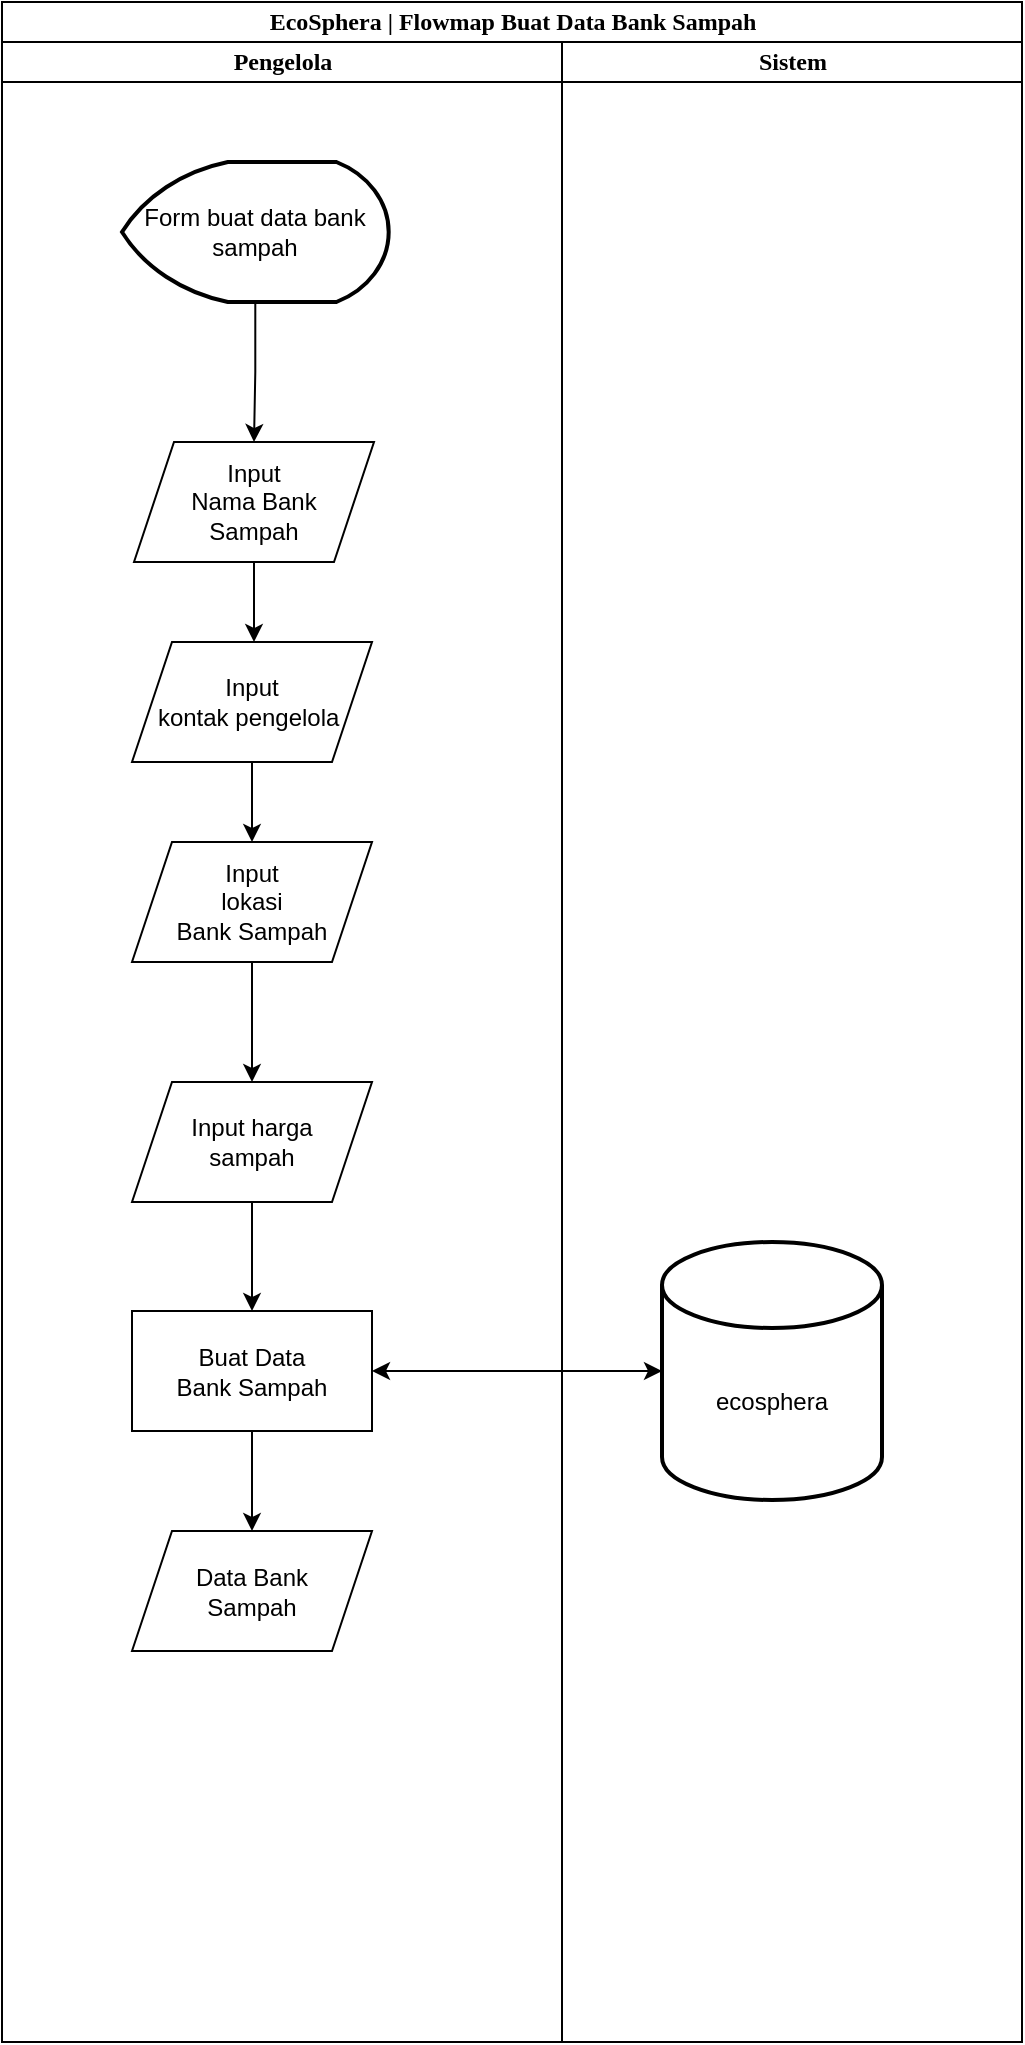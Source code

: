 <mxfile version="20.3.0" type="device"><diagram id="Wu6iMrENz9-AKeJDY95w" name="Page-1"><mxGraphModel dx="866" dy="543" grid="1" gridSize="10" guides="1" tooltips="1" connect="1" arrows="1" fold="1" page="1" pageScale="1" pageWidth="2339" pageHeight="3300" math="0" shadow="0"><root><mxCell id="0"/><mxCell id="1" parent="0"/><mxCell id="omif1y8MlvwiJA0TXqFw-1" value="&lt;font style=&quot;font-size: 12px;&quot;&gt;EcoSphera | Flowmap Buat Data Bank Sampah&lt;/font&gt;" style="swimlane;html=1;childLayout=stackLayout;startSize=20;rounded=0;shadow=0;labelBackgroundColor=none;strokeWidth=1;fontFamily=Times New Roman;fontSize=8;align=center;" parent="1" vertex="1"><mxGeometry x="210" y="90" width="510" height="1020" as="geometry"/></mxCell><mxCell id="omif1y8MlvwiJA0TXqFw-37" value="" style="endArrow=classic;startArrow=classic;html=1;rounded=0;entryX=0;entryY=0.5;entryDx=0;entryDy=0;entryPerimeter=0;" parent="omif1y8MlvwiJA0TXqFw-1" source="omif1y8MlvwiJA0TXqFw-33" target="omif1y8MlvwiJA0TXqFw-34" edge="1"><mxGeometry width="50" height="50" relative="1" as="geometry"><mxPoint x="250" y="714.5" as="sourcePoint"/><mxPoint x="300" y="664.5" as="targetPoint"/></mxGeometry></mxCell><mxCell id="omif1y8MlvwiJA0TXqFw-2" value="Pengelola" style="swimlane;html=1;startSize=20;fontFamily=Times New Roman;" parent="omif1y8MlvwiJA0TXqFw-1" vertex="1"><mxGeometry y="20" width="280" height="1000" as="geometry"><mxRectangle y="20" width="40" height="1000" as="alternateBounds"/></mxGeometry></mxCell><mxCell id="omif1y8MlvwiJA0TXqFw-11" style="edgeStyle=elbowEdgeStyle;rounded=0;orthogonalLoop=1;jettySize=auto;html=1;entryX=0.5;entryY=0;entryDx=0;entryDy=0;entryPerimeter=0;" parent="omif1y8MlvwiJA0TXqFw-2" edge="1"><mxGeometry relative="1" as="geometry"><mxPoint x="124.793" y="559.793" as="sourcePoint"/></mxGeometry></mxCell><mxCell id="UgAs7_Xb-DwNq9tFDJi3-2" style="edgeStyle=orthogonalEdgeStyle;rounded=0;orthogonalLoop=1;jettySize=auto;html=1;" parent="omif1y8MlvwiJA0TXqFw-2" source="omif1y8MlvwiJA0TXqFw-23" target="omif1y8MlvwiJA0TXqFw-28" edge="1"><mxGeometry relative="1" as="geometry"/></mxCell><mxCell id="omif1y8MlvwiJA0TXqFw-23" value="Form buat data bank sampah" style="strokeWidth=2;html=1;shape=mxgraph.flowchart.display;whiteSpace=wrap;" parent="omif1y8MlvwiJA0TXqFw-2" vertex="1"><mxGeometry x="60" y="60" width="133.34" height="70" as="geometry"/></mxCell><mxCell id="omif1y8MlvwiJA0TXqFw-28" value="Input&lt;br&gt;Nama Bank&lt;br&gt;Sampah" style="shape=parallelogram;perimeter=parallelogramPerimeter;whiteSpace=wrap;html=1;fixedSize=1;" parent="omif1y8MlvwiJA0TXqFw-2" vertex="1"><mxGeometry x="66" y="200" width="120" height="60" as="geometry"/></mxCell><mxCell id="omif1y8MlvwiJA0TXqFw-30" value="Input&lt;br&gt;kontak pengelola&amp;nbsp;" style="shape=parallelogram;perimeter=parallelogramPerimeter;whiteSpace=wrap;html=1;fixedSize=1;" parent="omif1y8MlvwiJA0TXqFw-2" vertex="1"><mxGeometry x="65" y="300" width="120" height="60" as="geometry"/></mxCell><mxCell id="omif1y8MlvwiJA0TXqFw-27" value="" style="edgeStyle=orthogonalEdgeStyle;rounded=0;orthogonalLoop=1;jettySize=auto;html=1;" parent="omif1y8MlvwiJA0TXqFw-2" source="omif1y8MlvwiJA0TXqFw-28" target="omif1y8MlvwiJA0TXqFw-30" edge="1"><mxGeometry relative="1" as="geometry"><Array as="points"><mxPoint x="125" y="260"/><mxPoint x="125" y="260"/></Array></mxGeometry></mxCell><mxCell id="Lvv_ak5r7qz76IT1B63q-3" style="edgeStyle=orthogonalEdgeStyle;rounded=0;orthogonalLoop=1;jettySize=auto;html=1;entryX=0.5;entryY=0;entryDx=0;entryDy=0;" parent="omif1y8MlvwiJA0TXqFw-2" source="omif1y8MlvwiJA0TXqFw-32" target="Lvv_ak5r7qz76IT1B63q-1" edge="1"><mxGeometry relative="1" as="geometry"/></mxCell><mxCell id="omif1y8MlvwiJA0TXqFw-32" value="Input&lt;br&gt;lokasi&lt;br&gt;Bank Sampah" style="shape=parallelogram;perimeter=parallelogramPerimeter;whiteSpace=wrap;html=1;fixedSize=1;" parent="omif1y8MlvwiJA0TXqFw-2" vertex="1"><mxGeometry x="65" y="400" width="120" height="60" as="geometry"/></mxCell><mxCell id="omif1y8MlvwiJA0TXqFw-29" value="" style="edgeStyle=orthogonalEdgeStyle;rounded=0;orthogonalLoop=1;jettySize=auto;html=1;" parent="omif1y8MlvwiJA0TXqFw-2" source="omif1y8MlvwiJA0TXqFw-30" target="omif1y8MlvwiJA0TXqFw-32" edge="1"><mxGeometry relative="1" as="geometry"/></mxCell><mxCell id="omif1y8MlvwiJA0TXqFw-39" style="edgeStyle=orthogonalEdgeStyle;rounded=0;orthogonalLoop=1;jettySize=auto;html=1;entryX=0.5;entryY=0;entryDx=0;entryDy=0;" parent="omif1y8MlvwiJA0TXqFw-2" source="omif1y8MlvwiJA0TXqFw-33" target="omif1y8MlvwiJA0TXqFw-38" edge="1"><mxGeometry relative="1" as="geometry"/></mxCell><mxCell id="omif1y8MlvwiJA0TXqFw-33" value="Buat Data&lt;br&gt;Bank Sampah" style="rounded=0;whiteSpace=wrap;html=1;" parent="omif1y8MlvwiJA0TXqFw-2" vertex="1"><mxGeometry x="65" y="634.5" width="120" height="60" as="geometry"/></mxCell><mxCell id="omif1y8MlvwiJA0TXqFw-38" value="Data Bank&lt;br&gt;Sampah" style="shape=parallelogram;perimeter=parallelogramPerimeter;whiteSpace=wrap;html=1;fixedSize=1;" parent="omif1y8MlvwiJA0TXqFw-2" vertex="1"><mxGeometry x="65" y="744.5" width="120" height="60" as="geometry"/></mxCell><mxCell id="Lvv_ak5r7qz76IT1B63q-4" style="edgeStyle=orthogonalEdgeStyle;rounded=0;orthogonalLoop=1;jettySize=auto;html=1;entryX=0.5;entryY=0;entryDx=0;entryDy=0;" parent="omif1y8MlvwiJA0TXqFw-2" source="Lvv_ak5r7qz76IT1B63q-1" target="omif1y8MlvwiJA0TXqFw-33" edge="1"><mxGeometry relative="1" as="geometry"/></mxCell><mxCell id="Lvv_ak5r7qz76IT1B63q-1" value="Input harga&lt;br&gt;sampah" style="shape=parallelogram;perimeter=parallelogramPerimeter;whiteSpace=wrap;html=1;fixedSize=1;" parent="omif1y8MlvwiJA0TXqFw-2" vertex="1"><mxGeometry x="65" y="520" width="120" height="60" as="geometry"/></mxCell><mxCell id="omif1y8MlvwiJA0TXqFw-19" value="Sistem" style="swimlane;html=1;startSize=20;fontFamily=Times New Roman;" parent="omif1y8MlvwiJA0TXqFw-1" vertex="1"><mxGeometry x="280" y="20" width="230" height="1000" as="geometry"/></mxCell><mxCell id="omif1y8MlvwiJA0TXqFw-34" value="&lt;div&gt;&lt;br&gt;&lt;/div&gt;&lt;div&gt;&lt;br&gt;&lt;/div&gt;ecosphera&lt;div&gt;&lt;/div&gt;" style="strokeWidth=2;html=1;shape=mxgraph.flowchart.database;whiteSpace=wrap;" parent="omif1y8MlvwiJA0TXqFw-19" vertex="1"><mxGeometry x="50" y="600" width="110" height="129" as="geometry"/></mxCell></root></mxGraphModel></diagram></mxfile>